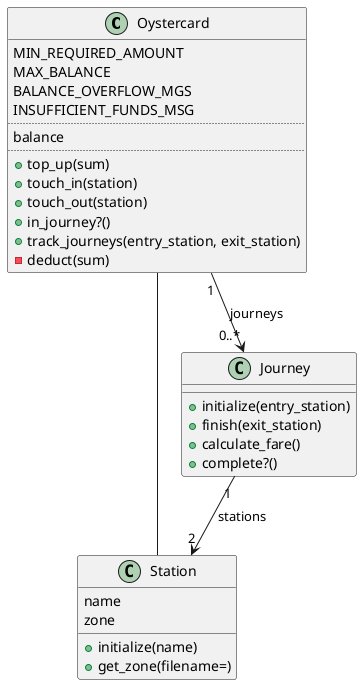 @startuml

class Oystercard {
    MIN_REQUIRED_AMOUNT
    MAX_BALANCE
    BALANCE_OVERFLOW_MGS
    INSUFFICIENT_FUNDS_MSG
    ..
    balance
    ..
    + top_up(sum)
    + touch_in(station)
    + touch_out(station)
    + in_journey?()
    + track_journeys(entry_station, exit_station)
    - deduct(sum)
}

class Station {
    name
    zone
    + initialize(name)
    + get_zone(filename=)
}

class Journey {
    + initialize(entry_station)
    + finish(exit_station)
    + calculate_fare()
    + complete?()
}

Oystercard -- Station
Journey "1" --> "2" Station: stations
Oystercard "1" --> "0..*" Journey: journeys



@enduml